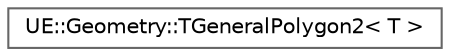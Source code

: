 digraph "Graphical Class Hierarchy"
{
 // INTERACTIVE_SVG=YES
 // LATEX_PDF_SIZE
  bgcolor="transparent";
  edge [fontname=Helvetica,fontsize=10,labelfontname=Helvetica,labelfontsize=10];
  node [fontname=Helvetica,fontsize=10,shape=box,height=0.2,width=0.4];
  rankdir="LR";
  Node0 [id="Node000000",label="UE::Geometry::TGeneralPolygon2\< T \>",height=0.2,width=0.4,color="grey40", fillcolor="white", style="filled",URL="$d0/da7/classUE_1_1Geometry_1_1TGeneralPolygon2.html",tooltip="TGeneralPolygon2 is a 2D polygon with holes."];
}
